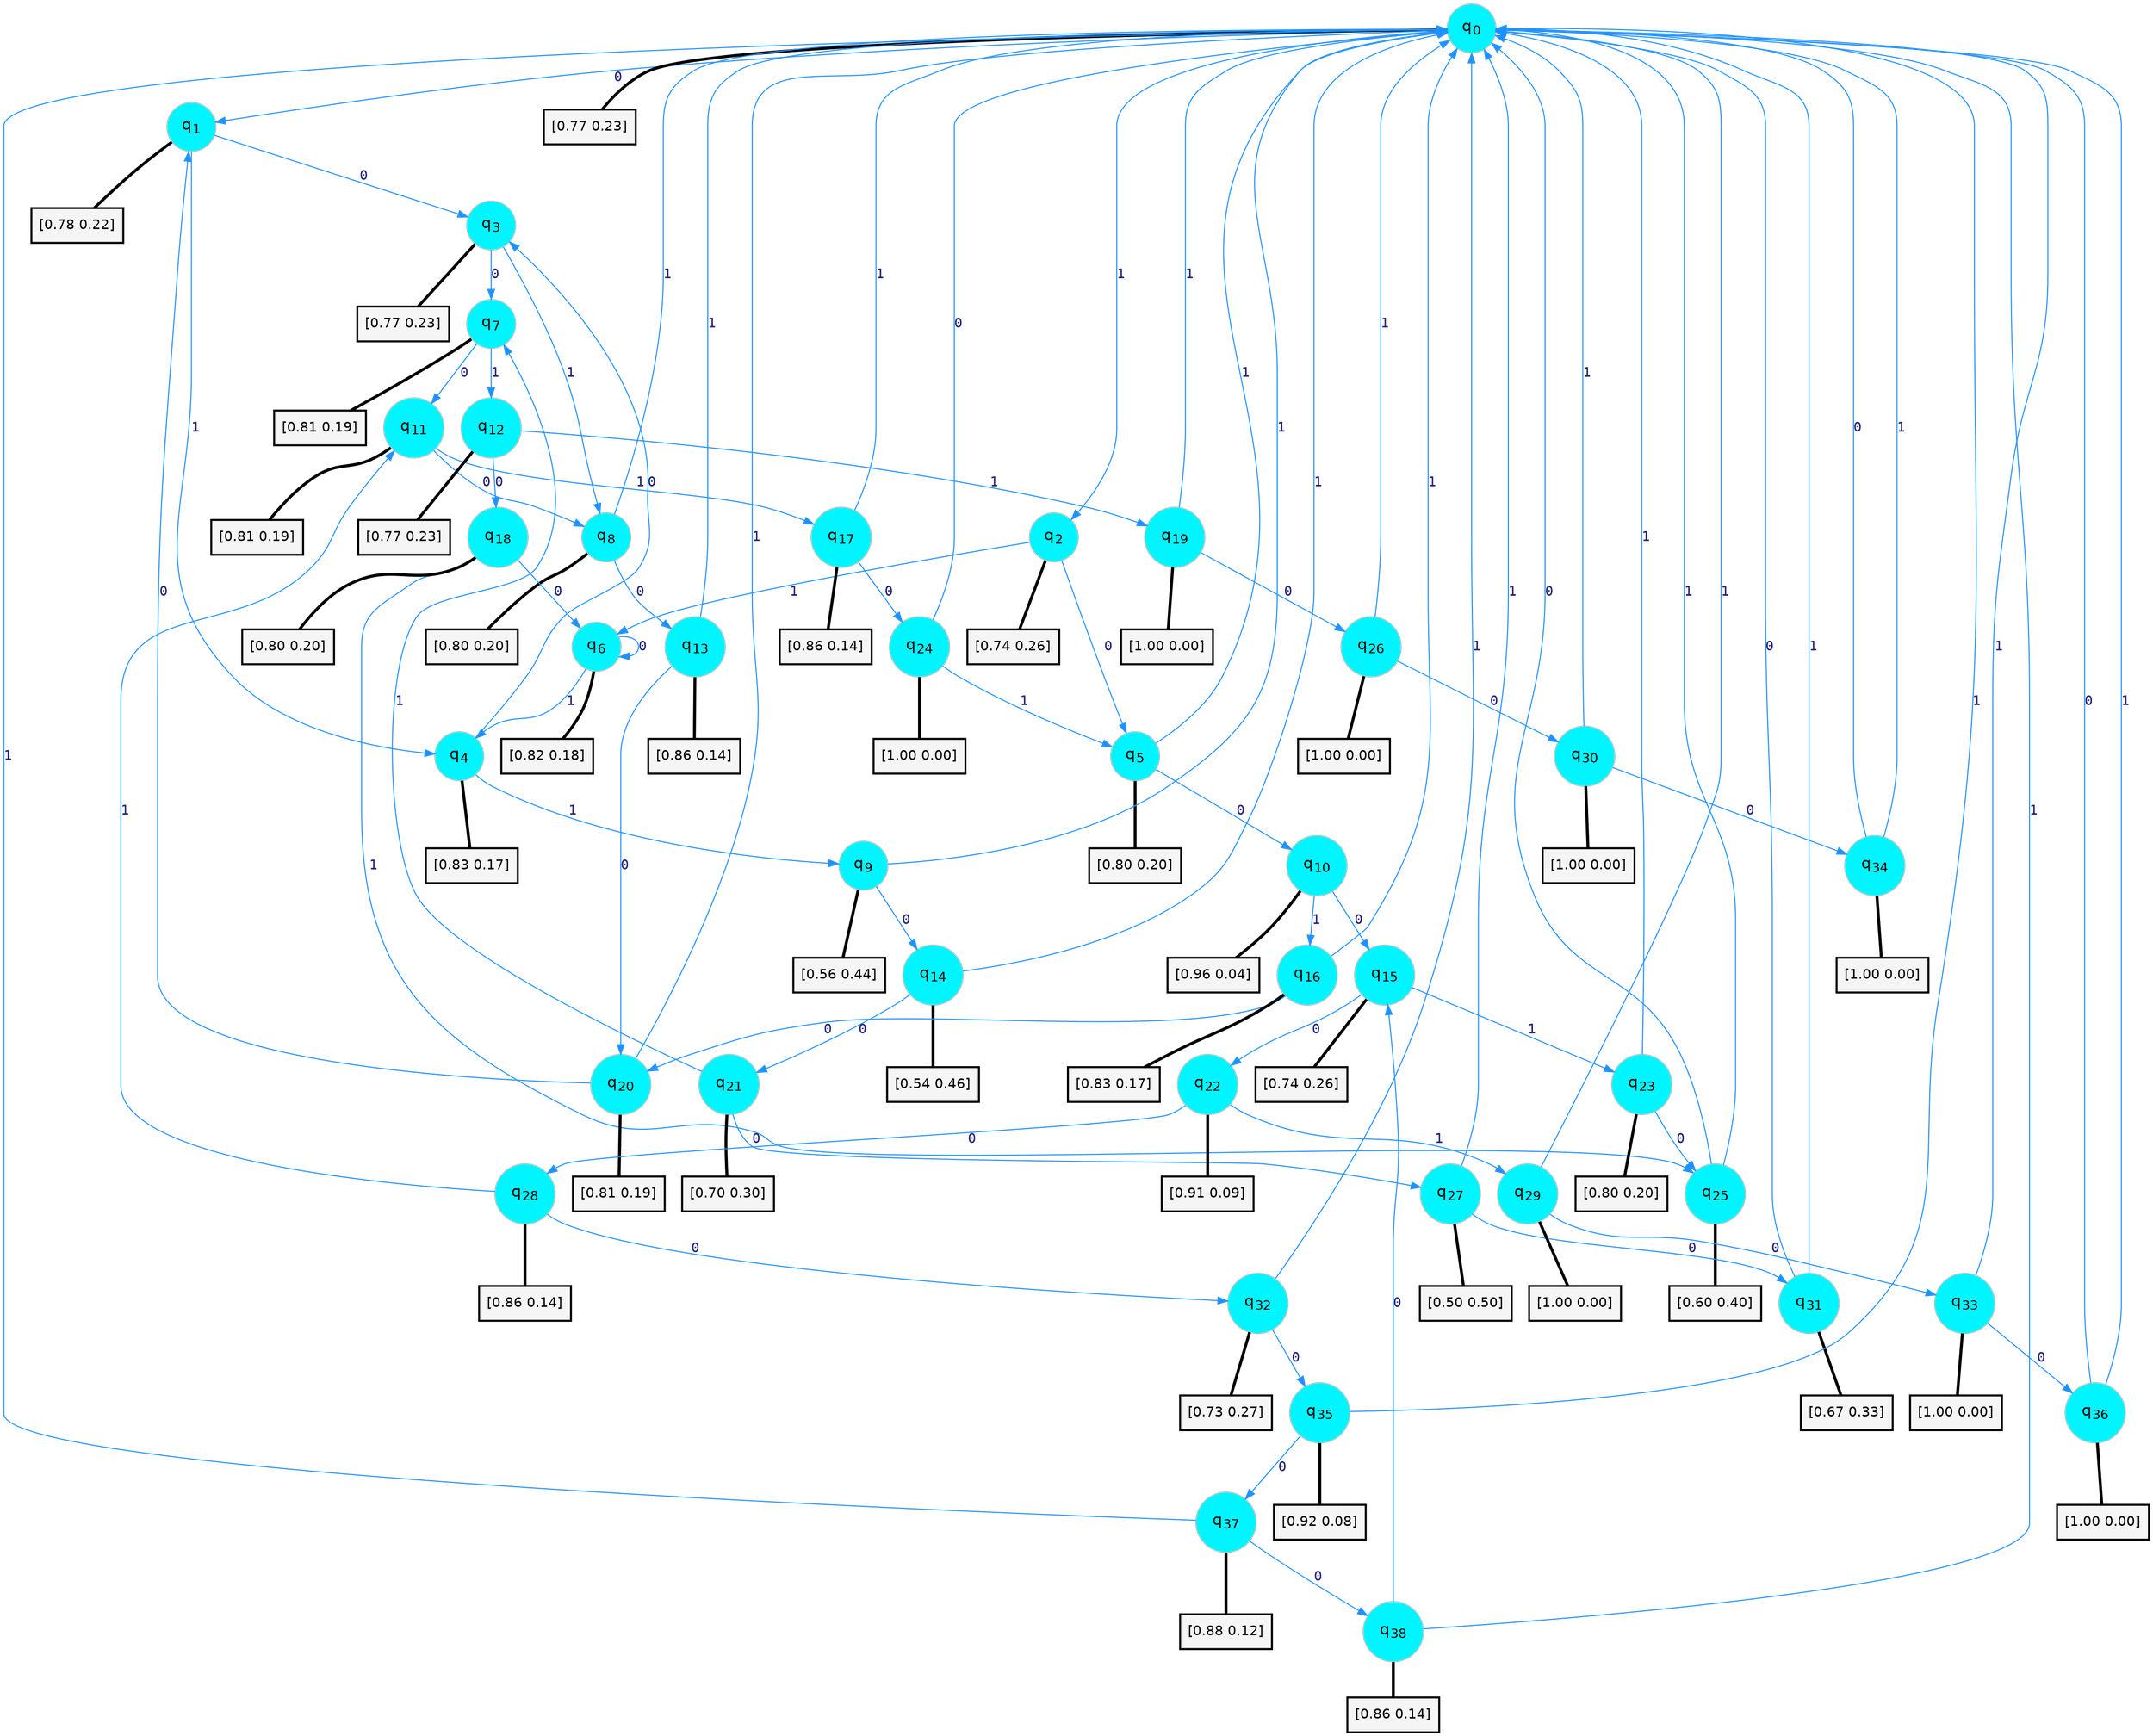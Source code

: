 digraph G {
graph [
bgcolor=transparent, dpi=300, rankdir=TD, size="40,25"];
node [
color=gray, fillcolor=turquoise1, fontcolor=black, fontname=Helvetica, fontsize=16, fontweight=bold, shape=circle, style=filled];
edge [
arrowsize=1, color=dodgerblue1, fontcolor=midnightblue, fontname=courier, fontweight=bold, penwidth=1, style=solid, weight=20];
0[label=<q<SUB>0</SUB>>];
1[label=<q<SUB>1</SUB>>];
2[label=<q<SUB>2</SUB>>];
3[label=<q<SUB>3</SUB>>];
4[label=<q<SUB>4</SUB>>];
5[label=<q<SUB>5</SUB>>];
6[label=<q<SUB>6</SUB>>];
7[label=<q<SUB>7</SUB>>];
8[label=<q<SUB>8</SUB>>];
9[label=<q<SUB>9</SUB>>];
10[label=<q<SUB>10</SUB>>];
11[label=<q<SUB>11</SUB>>];
12[label=<q<SUB>12</SUB>>];
13[label=<q<SUB>13</SUB>>];
14[label=<q<SUB>14</SUB>>];
15[label=<q<SUB>15</SUB>>];
16[label=<q<SUB>16</SUB>>];
17[label=<q<SUB>17</SUB>>];
18[label=<q<SUB>18</SUB>>];
19[label=<q<SUB>19</SUB>>];
20[label=<q<SUB>20</SUB>>];
21[label=<q<SUB>21</SUB>>];
22[label=<q<SUB>22</SUB>>];
23[label=<q<SUB>23</SUB>>];
24[label=<q<SUB>24</SUB>>];
25[label=<q<SUB>25</SUB>>];
26[label=<q<SUB>26</SUB>>];
27[label=<q<SUB>27</SUB>>];
28[label=<q<SUB>28</SUB>>];
29[label=<q<SUB>29</SUB>>];
30[label=<q<SUB>30</SUB>>];
31[label=<q<SUB>31</SUB>>];
32[label=<q<SUB>32</SUB>>];
33[label=<q<SUB>33</SUB>>];
34[label=<q<SUB>34</SUB>>];
35[label=<q<SUB>35</SUB>>];
36[label=<q<SUB>36</SUB>>];
37[label=<q<SUB>37</SUB>>];
38[label=<q<SUB>38</SUB>>];
39[label="[0.77 0.23]", shape=box,fontcolor=black, fontname=Helvetica, fontsize=14, penwidth=2, fillcolor=whitesmoke,color=black];
40[label="[0.78 0.22]", shape=box,fontcolor=black, fontname=Helvetica, fontsize=14, penwidth=2, fillcolor=whitesmoke,color=black];
41[label="[0.74 0.26]", shape=box,fontcolor=black, fontname=Helvetica, fontsize=14, penwidth=2, fillcolor=whitesmoke,color=black];
42[label="[0.77 0.23]", shape=box,fontcolor=black, fontname=Helvetica, fontsize=14, penwidth=2, fillcolor=whitesmoke,color=black];
43[label="[0.83 0.17]", shape=box,fontcolor=black, fontname=Helvetica, fontsize=14, penwidth=2, fillcolor=whitesmoke,color=black];
44[label="[0.80 0.20]", shape=box,fontcolor=black, fontname=Helvetica, fontsize=14, penwidth=2, fillcolor=whitesmoke,color=black];
45[label="[0.82 0.18]", shape=box,fontcolor=black, fontname=Helvetica, fontsize=14, penwidth=2, fillcolor=whitesmoke,color=black];
46[label="[0.81 0.19]", shape=box,fontcolor=black, fontname=Helvetica, fontsize=14, penwidth=2, fillcolor=whitesmoke,color=black];
47[label="[0.80 0.20]", shape=box,fontcolor=black, fontname=Helvetica, fontsize=14, penwidth=2, fillcolor=whitesmoke,color=black];
48[label="[0.56 0.44]", shape=box,fontcolor=black, fontname=Helvetica, fontsize=14, penwidth=2, fillcolor=whitesmoke,color=black];
49[label="[0.96 0.04]", shape=box,fontcolor=black, fontname=Helvetica, fontsize=14, penwidth=2, fillcolor=whitesmoke,color=black];
50[label="[0.81 0.19]", shape=box,fontcolor=black, fontname=Helvetica, fontsize=14, penwidth=2, fillcolor=whitesmoke,color=black];
51[label="[0.77 0.23]", shape=box,fontcolor=black, fontname=Helvetica, fontsize=14, penwidth=2, fillcolor=whitesmoke,color=black];
52[label="[0.86 0.14]", shape=box,fontcolor=black, fontname=Helvetica, fontsize=14, penwidth=2, fillcolor=whitesmoke,color=black];
53[label="[0.54 0.46]", shape=box,fontcolor=black, fontname=Helvetica, fontsize=14, penwidth=2, fillcolor=whitesmoke,color=black];
54[label="[0.74 0.26]", shape=box,fontcolor=black, fontname=Helvetica, fontsize=14, penwidth=2, fillcolor=whitesmoke,color=black];
55[label="[0.83 0.17]", shape=box,fontcolor=black, fontname=Helvetica, fontsize=14, penwidth=2, fillcolor=whitesmoke,color=black];
56[label="[0.86 0.14]", shape=box,fontcolor=black, fontname=Helvetica, fontsize=14, penwidth=2, fillcolor=whitesmoke,color=black];
57[label="[0.80 0.20]", shape=box,fontcolor=black, fontname=Helvetica, fontsize=14, penwidth=2, fillcolor=whitesmoke,color=black];
58[label="[1.00 0.00]", shape=box,fontcolor=black, fontname=Helvetica, fontsize=14, penwidth=2, fillcolor=whitesmoke,color=black];
59[label="[0.81 0.19]", shape=box,fontcolor=black, fontname=Helvetica, fontsize=14, penwidth=2, fillcolor=whitesmoke,color=black];
60[label="[0.70 0.30]", shape=box,fontcolor=black, fontname=Helvetica, fontsize=14, penwidth=2, fillcolor=whitesmoke,color=black];
61[label="[0.91 0.09]", shape=box,fontcolor=black, fontname=Helvetica, fontsize=14, penwidth=2, fillcolor=whitesmoke,color=black];
62[label="[0.80 0.20]", shape=box,fontcolor=black, fontname=Helvetica, fontsize=14, penwidth=2, fillcolor=whitesmoke,color=black];
63[label="[1.00 0.00]", shape=box,fontcolor=black, fontname=Helvetica, fontsize=14, penwidth=2, fillcolor=whitesmoke,color=black];
64[label="[0.60 0.40]", shape=box,fontcolor=black, fontname=Helvetica, fontsize=14, penwidth=2, fillcolor=whitesmoke,color=black];
65[label="[1.00 0.00]", shape=box,fontcolor=black, fontname=Helvetica, fontsize=14, penwidth=2, fillcolor=whitesmoke,color=black];
66[label="[0.50 0.50]", shape=box,fontcolor=black, fontname=Helvetica, fontsize=14, penwidth=2, fillcolor=whitesmoke,color=black];
67[label="[0.86 0.14]", shape=box,fontcolor=black, fontname=Helvetica, fontsize=14, penwidth=2, fillcolor=whitesmoke,color=black];
68[label="[1.00 0.00]", shape=box,fontcolor=black, fontname=Helvetica, fontsize=14, penwidth=2, fillcolor=whitesmoke,color=black];
69[label="[1.00 0.00]", shape=box,fontcolor=black, fontname=Helvetica, fontsize=14, penwidth=2, fillcolor=whitesmoke,color=black];
70[label="[0.67 0.33]", shape=box,fontcolor=black, fontname=Helvetica, fontsize=14, penwidth=2, fillcolor=whitesmoke,color=black];
71[label="[0.73 0.27]", shape=box,fontcolor=black, fontname=Helvetica, fontsize=14, penwidth=2, fillcolor=whitesmoke,color=black];
72[label="[1.00 0.00]", shape=box,fontcolor=black, fontname=Helvetica, fontsize=14, penwidth=2, fillcolor=whitesmoke,color=black];
73[label="[1.00 0.00]", shape=box,fontcolor=black, fontname=Helvetica, fontsize=14, penwidth=2, fillcolor=whitesmoke,color=black];
74[label="[0.92 0.08]", shape=box,fontcolor=black, fontname=Helvetica, fontsize=14, penwidth=2, fillcolor=whitesmoke,color=black];
75[label="[1.00 0.00]", shape=box,fontcolor=black, fontname=Helvetica, fontsize=14, penwidth=2, fillcolor=whitesmoke,color=black];
76[label="[0.88 0.12]", shape=box,fontcolor=black, fontname=Helvetica, fontsize=14, penwidth=2, fillcolor=whitesmoke,color=black];
77[label="[0.86 0.14]", shape=box,fontcolor=black, fontname=Helvetica, fontsize=14, penwidth=2, fillcolor=whitesmoke,color=black];
0->1 [label=0];
0->2 [label=1];
0->39 [arrowhead=none, penwidth=3,color=black];
1->3 [label=0];
1->4 [label=1];
1->40 [arrowhead=none, penwidth=3,color=black];
2->5 [label=0];
2->6 [label=1];
2->41 [arrowhead=none, penwidth=3,color=black];
3->7 [label=0];
3->8 [label=1];
3->42 [arrowhead=none, penwidth=3,color=black];
4->3 [label=0];
4->9 [label=1];
4->43 [arrowhead=none, penwidth=3,color=black];
5->10 [label=0];
5->0 [label=1];
5->44 [arrowhead=none, penwidth=3,color=black];
6->6 [label=0];
6->4 [label=1];
6->45 [arrowhead=none, penwidth=3,color=black];
7->11 [label=0];
7->12 [label=1];
7->46 [arrowhead=none, penwidth=3,color=black];
8->13 [label=0];
8->0 [label=1];
8->47 [arrowhead=none, penwidth=3,color=black];
9->14 [label=0];
9->0 [label=1];
9->48 [arrowhead=none, penwidth=3,color=black];
10->15 [label=0];
10->16 [label=1];
10->49 [arrowhead=none, penwidth=3,color=black];
11->8 [label=0];
11->17 [label=1];
11->50 [arrowhead=none, penwidth=3,color=black];
12->18 [label=0];
12->19 [label=1];
12->51 [arrowhead=none, penwidth=3,color=black];
13->20 [label=0];
13->0 [label=1];
13->52 [arrowhead=none, penwidth=3,color=black];
14->21 [label=0];
14->0 [label=1];
14->53 [arrowhead=none, penwidth=3,color=black];
15->22 [label=0];
15->23 [label=1];
15->54 [arrowhead=none, penwidth=3,color=black];
16->20 [label=0];
16->0 [label=1];
16->55 [arrowhead=none, penwidth=3,color=black];
17->24 [label=0];
17->0 [label=1];
17->56 [arrowhead=none, penwidth=3,color=black];
18->6 [label=0];
18->25 [label=1];
18->57 [arrowhead=none, penwidth=3,color=black];
19->26 [label=0];
19->0 [label=1];
19->58 [arrowhead=none, penwidth=3,color=black];
20->1 [label=0];
20->0 [label=1];
20->59 [arrowhead=none, penwidth=3,color=black];
21->27 [label=0];
21->7 [label=1];
21->60 [arrowhead=none, penwidth=3,color=black];
22->28 [label=0];
22->29 [label=1];
22->61 [arrowhead=none, penwidth=3,color=black];
23->25 [label=0];
23->0 [label=1];
23->62 [arrowhead=none, penwidth=3,color=black];
24->0 [label=0];
24->5 [label=1];
24->63 [arrowhead=none, penwidth=3,color=black];
25->0 [label=0];
25->0 [label=1];
25->64 [arrowhead=none, penwidth=3,color=black];
26->30 [label=0];
26->0 [label=1];
26->65 [arrowhead=none, penwidth=3,color=black];
27->31 [label=0];
27->0 [label=1];
27->66 [arrowhead=none, penwidth=3,color=black];
28->32 [label=0];
28->11 [label=1];
28->67 [arrowhead=none, penwidth=3,color=black];
29->33 [label=0];
29->0 [label=1];
29->68 [arrowhead=none, penwidth=3,color=black];
30->34 [label=0];
30->0 [label=1];
30->69 [arrowhead=none, penwidth=3,color=black];
31->0 [label=0];
31->0 [label=1];
31->70 [arrowhead=none, penwidth=3,color=black];
32->35 [label=0];
32->0 [label=1];
32->71 [arrowhead=none, penwidth=3,color=black];
33->36 [label=0];
33->0 [label=1];
33->72 [arrowhead=none, penwidth=3,color=black];
34->0 [label=0];
34->0 [label=1];
34->73 [arrowhead=none, penwidth=3,color=black];
35->37 [label=0];
35->0 [label=1];
35->74 [arrowhead=none, penwidth=3,color=black];
36->0 [label=0];
36->0 [label=1];
36->75 [arrowhead=none, penwidth=3,color=black];
37->38 [label=0];
37->0 [label=1];
37->76 [arrowhead=none, penwidth=3,color=black];
38->15 [label=0];
38->0 [label=1];
38->77 [arrowhead=none, penwidth=3,color=black];
}
